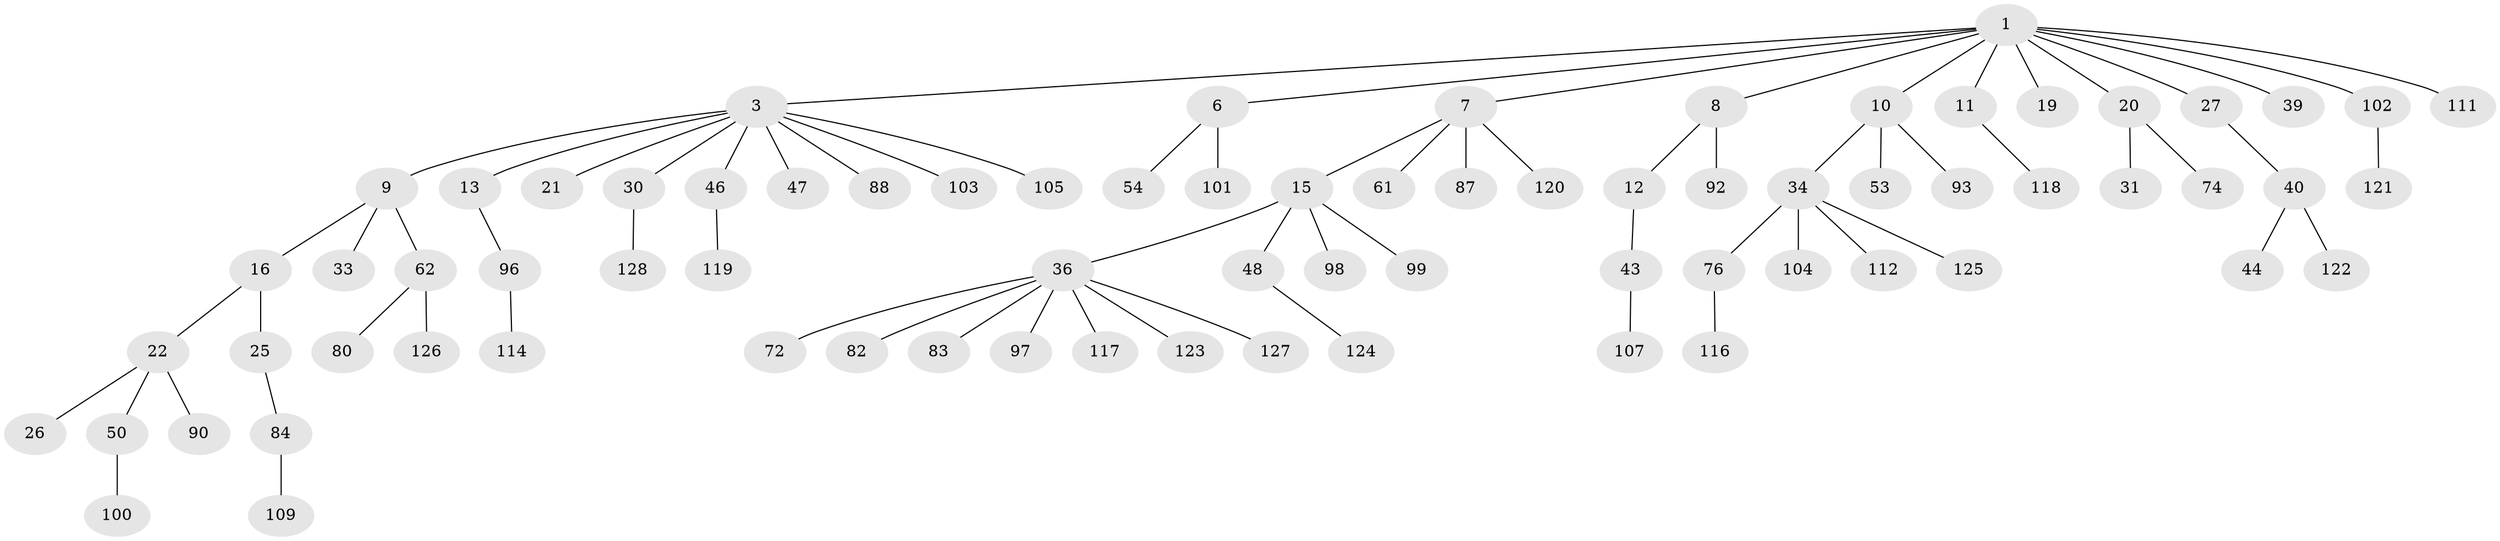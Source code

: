 // original degree distribution, {9: 0.0078125, 4: 0.078125, 6: 0.03125, 3: 0.1171875, 5: 0.015625, 2: 0.234375, 1: 0.515625}
// Generated by graph-tools (version 1.1) at 2025/19/03/04/25 18:19:22]
// undirected, 76 vertices, 75 edges
graph export_dot {
graph [start="1"]
  node [color=gray90,style=filled];
  1 [super="+2+4+24"];
  3 [super="+17+23+5+60"];
  6;
  7 [super="+14"];
  8 [super="+29"];
  9 [super="+71+32"];
  10;
  11;
  12;
  13;
  15 [super="+18"];
  16;
  19 [super="+45+55"];
  20;
  21;
  22;
  25 [super="+68"];
  26;
  27;
  30 [super="+85+77"];
  31 [super="+64"];
  33;
  34 [super="+35+110"];
  36 [super="+42+59"];
  39;
  40 [super="+52+56+94"];
  43;
  44;
  46 [super="+69"];
  47;
  48;
  50 [super="+115+75"];
  53;
  54;
  61 [super="+63"];
  62 [super="+73"];
  72;
  74;
  76;
  80;
  82;
  83;
  84;
  87;
  88;
  90;
  92;
  93;
  96;
  97;
  98;
  99;
  100;
  101;
  102 [super="+106"];
  103;
  104;
  105;
  107;
  109;
  111;
  112;
  114;
  116;
  117;
  118;
  119;
  120;
  121;
  122;
  123;
  124;
  125;
  126;
  127;
  128;
  1 -- 6;
  1 -- 8;
  1 -- 19;
  1 -- 20;
  1 -- 27;
  1 -- 39;
  1 -- 3;
  1 -- 10;
  1 -- 11;
  1 -- 7;
  1 -- 111;
  1 -- 102;
  3 -- 105;
  3 -- 30;
  3 -- 46;
  3 -- 47;
  3 -- 21;
  3 -- 103;
  3 -- 88;
  3 -- 9;
  3 -- 13;
  6 -- 54;
  6 -- 101;
  7 -- 15;
  7 -- 61;
  7 -- 87;
  7 -- 120;
  8 -- 12;
  8 -- 92;
  9 -- 16;
  9 -- 33;
  9 -- 62;
  10 -- 34;
  10 -- 53;
  10 -- 93;
  11 -- 118;
  12 -- 43;
  13 -- 96;
  15 -- 36;
  15 -- 48;
  15 -- 98;
  15 -- 99;
  16 -- 22;
  16 -- 25;
  20 -- 31;
  20 -- 74;
  22 -- 26;
  22 -- 50;
  22 -- 90;
  25 -- 84;
  27 -- 40;
  30 -- 128;
  34 -- 112;
  34 -- 104;
  34 -- 76;
  34 -- 125;
  36 -- 123;
  36 -- 72;
  36 -- 127;
  36 -- 97;
  36 -- 82;
  36 -- 83;
  36 -- 117;
  40 -- 44;
  40 -- 122;
  43 -- 107;
  46 -- 119;
  48 -- 124;
  50 -- 100;
  62 -- 80;
  62 -- 126;
  76 -- 116;
  84 -- 109;
  96 -- 114;
  102 -- 121;
}

